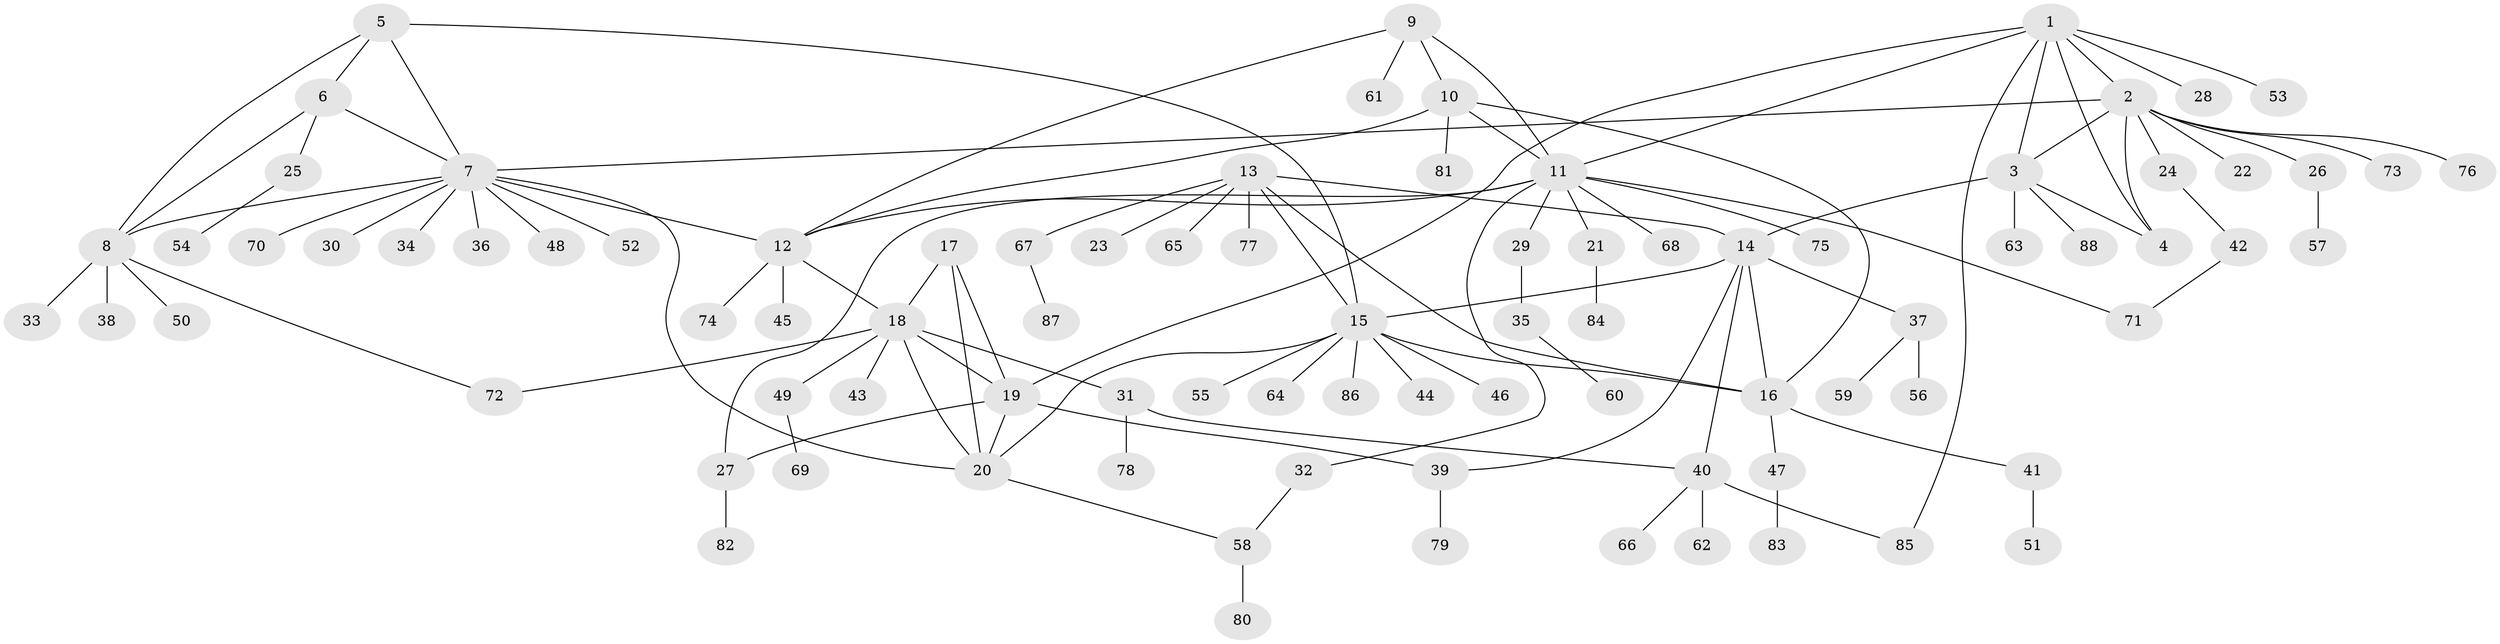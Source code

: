 // Generated by graph-tools (version 1.1) at 2025/37/03/09/25 02:37:40]
// undirected, 88 vertices, 115 edges
graph export_dot {
graph [start="1"]
  node [color=gray90,style=filled];
  1;
  2;
  3;
  4;
  5;
  6;
  7;
  8;
  9;
  10;
  11;
  12;
  13;
  14;
  15;
  16;
  17;
  18;
  19;
  20;
  21;
  22;
  23;
  24;
  25;
  26;
  27;
  28;
  29;
  30;
  31;
  32;
  33;
  34;
  35;
  36;
  37;
  38;
  39;
  40;
  41;
  42;
  43;
  44;
  45;
  46;
  47;
  48;
  49;
  50;
  51;
  52;
  53;
  54;
  55;
  56;
  57;
  58;
  59;
  60;
  61;
  62;
  63;
  64;
  65;
  66;
  67;
  68;
  69;
  70;
  71;
  72;
  73;
  74;
  75;
  76;
  77;
  78;
  79;
  80;
  81;
  82;
  83;
  84;
  85;
  86;
  87;
  88;
  1 -- 2;
  1 -- 3;
  1 -- 4;
  1 -- 11;
  1 -- 19;
  1 -- 28;
  1 -- 53;
  1 -- 85;
  2 -- 3;
  2 -- 4;
  2 -- 7;
  2 -- 22;
  2 -- 24;
  2 -- 26;
  2 -- 73;
  2 -- 76;
  3 -- 4;
  3 -- 14;
  3 -- 63;
  3 -- 88;
  5 -- 6;
  5 -- 7;
  5 -- 8;
  5 -- 15;
  6 -- 7;
  6 -- 8;
  6 -- 25;
  7 -- 8;
  7 -- 12;
  7 -- 20;
  7 -- 30;
  7 -- 34;
  7 -- 36;
  7 -- 48;
  7 -- 52;
  7 -- 70;
  8 -- 33;
  8 -- 38;
  8 -- 50;
  8 -- 72;
  9 -- 10;
  9 -- 11;
  9 -- 12;
  9 -- 61;
  10 -- 11;
  10 -- 12;
  10 -- 16;
  10 -- 81;
  11 -- 12;
  11 -- 21;
  11 -- 27;
  11 -- 29;
  11 -- 32;
  11 -- 68;
  11 -- 71;
  11 -- 75;
  12 -- 18;
  12 -- 45;
  12 -- 74;
  13 -- 14;
  13 -- 15;
  13 -- 16;
  13 -- 23;
  13 -- 65;
  13 -- 67;
  13 -- 77;
  14 -- 15;
  14 -- 16;
  14 -- 37;
  14 -- 39;
  14 -- 40;
  15 -- 16;
  15 -- 20;
  15 -- 44;
  15 -- 46;
  15 -- 55;
  15 -- 64;
  15 -- 86;
  16 -- 41;
  16 -- 47;
  17 -- 18;
  17 -- 19;
  17 -- 20;
  18 -- 19;
  18 -- 20;
  18 -- 31;
  18 -- 43;
  18 -- 49;
  18 -- 72;
  19 -- 20;
  19 -- 27;
  19 -- 39;
  20 -- 58;
  21 -- 84;
  24 -- 42;
  25 -- 54;
  26 -- 57;
  27 -- 82;
  29 -- 35;
  31 -- 40;
  31 -- 78;
  32 -- 58;
  35 -- 60;
  37 -- 56;
  37 -- 59;
  39 -- 79;
  40 -- 62;
  40 -- 66;
  40 -- 85;
  41 -- 51;
  42 -- 71;
  47 -- 83;
  49 -- 69;
  58 -- 80;
  67 -- 87;
}
